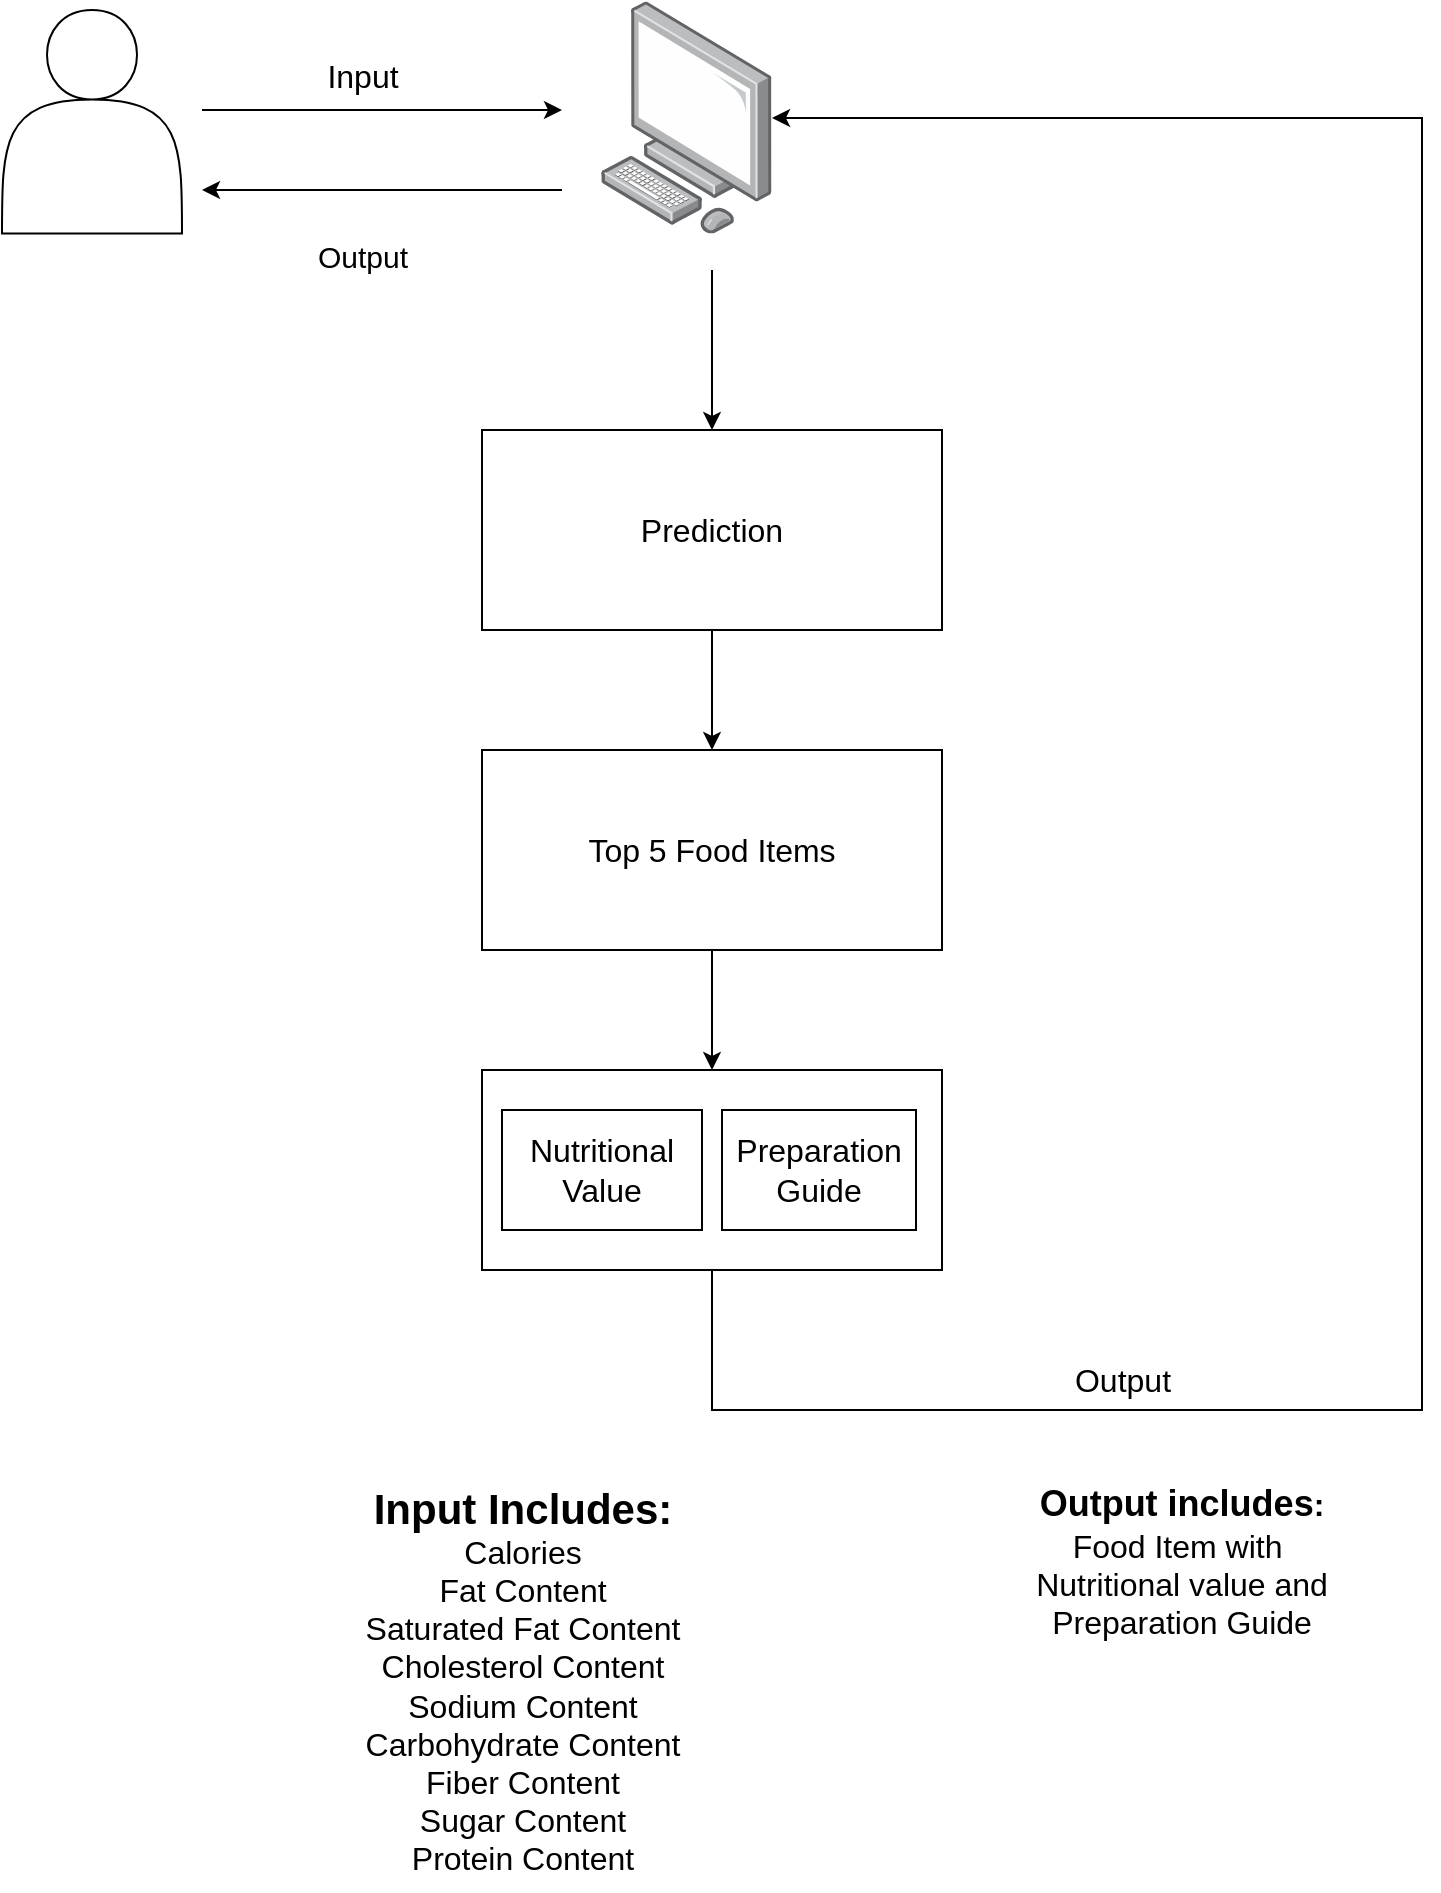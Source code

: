 <mxfile version="24.2.3" type="device">
  <diagram name="Page-1" id="6KouOvmad2t47FQapQHt">
    <mxGraphModel dx="1444" dy="811" grid="1" gridSize="10" guides="1" tooltips="1" connect="1" arrows="1" fold="1" page="1" pageScale="1" pageWidth="827" pageHeight="1169" math="0" shadow="0">
      <root>
        <mxCell id="0" />
        <mxCell id="1" parent="0" />
        <mxCell id="pzROecRK_iY43SsR-PU8-1" value="" style="image;points=[];aspect=fixed;html=1;align=center;shadow=0;dashed=0;image=img/lib/allied_telesis/computer_and_terminals/Personal_Computer.svg;" parent="1" vertex="1">
          <mxGeometry x="559.4" y="15.79" width="85.6" height="116.01" as="geometry" />
        </mxCell>
        <mxCell id="pzROecRK_iY43SsR-PU8-2" value="" style="shape=actor;whiteSpace=wrap;html=1;" parent="1" vertex="1">
          <mxGeometry x="260" y="20" width="90" height="111.8" as="geometry" />
        </mxCell>
        <mxCell id="HbLU7mzYQEfm_n9d17IP-1" style="edgeStyle=orthogonalEdgeStyle;rounded=0;orthogonalLoop=1;jettySize=auto;html=1;exitX=0.5;exitY=1;exitDx=0;exitDy=0;entryX=0.5;entryY=0;entryDx=0;entryDy=0;" edge="1" parent="1" source="pzROecRK_iY43SsR-PU8-3" target="pzROecRK_iY43SsR-PU8-6">
          <mxGeometry relative="1" as="geometry" />
        </mxCell>
        <mxCell id="pzROecRK_iY43SsR-PU8-3" value="&lt;font style=&quot;font-size: 16px;&quot;&gt;Top 5 Food Items&lt;/font&gt;" style="rounded=0;whiteSpace=wrap;html=1;fillColor=none;" parent="1" vertex="1">
          <mxGeometry x="500" y="390" width="230" height="100" as="geometry" />
        </mxCell>
        <mxCell id="pzROecRK_iY43SsR-PU8-14" style="edgeStyle=orthogonalEdgeStyle;rounded=0;orthogonalLoop=1;jettySize=auto;html=1;exitX=0.5;exitY=1;exitDx=0;exitDy=0;" parent="1" source="pzROecRK_iY43SsR-PU8-6" target="pzROecRK_iY43SsR-PU8-1" edge="1">
          <mxGeometry relative="1" as="geometry">
            <mxPoint x="970" y="448.222" as="targetPoint" />
            <Array as="points">
              <mxPoint x="615" y="720" />
              <mxPoint x="970" y="720" />
              <mxPoint x="970" y="74" />
            </Array>
            <mxPoint x="615" y="810" as="sourcePoint" />
          </mxGeometry>
        </mxCell>
        <mxCell id="pzROecRK_iY43SsR-PU8-6" value="" style="rounded=0;whiteSpace=wrap;html=1;fillColor=none;" parent="1" vertex="1">
          <mxGeometry x="500" y="550" width="230" height="100" as="geometry" />
        </mxCell>
        <mxCell id="pzROecRK_iY43SsR-PU8-7" value="" style="endArrow=classic;html=1;rounded=0;" parent="1" edge="1">
          <mxGeometry width="50" height="50" relative="1" as="geometry">
            <mxPoint x="360" y="70" as="sourcePoint" />
            <mxPoint x="540" y="70" as="targetPoint" />
          </mxGeometry>
        </mxCell>
        <mxCell id="pzROecRK_iY43SsR-PU8-8" value="" style="endArrow=classic;html=1;rounded=0;" parent="1" edge="1">
          <mxGeometry width="50" height="50" relative="1" as="geometry">
            <mxPoint x="540" y="110" as="sourcePoint" />
            <mxPoint x="360" y="110" as="targetPoint" />
          </mxGeometry>
        </mxCell>
        <mxCell id="pzROecRK_iY43SsR-PU8-9" value="" style="endArrow=classic;html=1;rounded=0;entryX=0.5;entryY=0;entryDx=0;entryDy=0;" parent="1" target="Zy4DOX1l92XCPpvEqE9B-1" edge="1">
          <mxGeometry width="50" height="50" relative="1" as="geometry">
            <mxPoint x="615" y="150" as="sourcePoint" />
            <mxPoint x="630" y="210" as="targetPoint" />
          </mxGeometry>
        </mxCell>
        <mxCell id="pzROecRK_iY43SsR-PU8-15" value="&lt;font style=&quot;font-size: 16px;&quot;&gt;Input&lt;/font&gt;" style="text;html=1;align=center;verticalAlign=middle;resizable=0;points=[];autosize=1;strokeColor=none;fillColor=none;" parent="1" vertex="1">
          <mxGeometry x="410" y="38" width="60" height="30" as="geometry" />
        </mxCell>
        <mxCell id="pzROecRK_iY43SsR-PU8-16" value="&lt;font style=&quot;font-size: 15px;&quot;&gt;Output&lt;/font&gt;" style="text;html=1;align=center;verticalAlign=middle;resizable=0;points=[];autosize=1;strokeColor=none;fillColor=none;" parent="1" vertex="1">
          <mxGeometry x="405" y="128" width="70" height="30" as="geometry" />
        </mxCell>
        <mxCell id="pzROecRK_iY43SsR-PU8-17" value="&lt;font style=&quot;font-size: 16px;&quot;&gt;Output&lt;/font&gt;" style="text;html=1;align=center;verticalAlign=middle;resizable=0;points=[];autosize=1;strokeColor=none;fillColor=none;" parent="1" vertex="1">
          <mxGeometry x="785" y="690" width="70" height="30" as="geometry" />
        </mxCell>
        <mxCell id="pzROecRK_iY43SsR-PU8-22" value="&lt;font style=&quot;font-size: 21px;&quot;&gt;&lt;b&gt;Input Includes:&lt;/b&gt;&lt;br&gt;&lt;/font&gt;&lt;font style=&quot;font-size: 16px;&quot;&gt;Calories&lt;br&gt;Fat Content&lt;br&gt;Saturated Fat Content&lt;br&gt;Cholesterol Content&lt;br&gt;Sodium Content&lt;br&gt;Carbohydrate Content&lt;br&gt;Fiber Content&lt;br&gt;Sugar Content&lt;br&gt;Protein Content&lt;/font&gt;" style="text;html=1;align=center;verticalAlign=middle;resizable=0;points=[];autosize=1;strokeColor=none;fillColor=none;" parent="1" vertex="1">
          <mxGeometry x="430" y="750" width="180" height="210" as="geometry" />
        </mxCell>
        <mxCell id="Zy4DOX1l92XCPpvEqE9B-1" value="&lt;font style=&quot;font-size: 16px;&quot;&gt;Prediction&lt;/font&gt;" style="rounded=0;whiteSpace=wrap;html=1;fillColor=none;" parent="1" vertex="1">
          <mxGeometry x="500" y="230" width="230" height="100" as="geometry" />
        </mxCell>
        <mxCell id="Zy4DOX1l92XCPpvEqE9B-3" value="&lt;span style=&quot;font-size: 16px;&quot;&gt;Preparation&lt;/span&gt;&lt;div&gt;&lt;span style=&quot;font-size: 16px;&quot;&gt;Guide&lt;/span&gt;&lt;/div&gt;" style="rounded=0;whiteSpace=wrap;html=1;fillColor=none;" parent="1" vertex="1">
          <mxGeometry x="620" y="570" width="97" height="60" as="geometry" />
        </mxCell>
        <mxCell id="Zy4DOX1l92XCPpvEqE9B-4" value="&lt;span style=&quot;font-size: 16px;&quot;&gt;Nutritional Value&lt;/span&gt;" style="rounded=0;whiteSpace=wrap;html=1;fillColor=none;" parent="1" vertex="1">
          <mxGeometry x="510" y="570" width="100" height="60" as="geometry" />
        </mxCell>
        <mxCell id="Zy4DOX1l92XCPpvEqE9B-5" value="" style="endArrow=classic;html=1;rounded=0;entryX=0.5;entryY=0;entryDx=0;entryDy=0;exitX=0.5;exitY=1;exitDx=0;exitDy=0;" parent="1" source="Zy4DOX1l92XCPpvEqE9B-1" target="pzROecRK_iY43SsR-PU8-3" edge="1">
          <mxGeometry width="50" height="50" relative="1" as="geometry">
            <mxPoint x="580" y="350" as="sourcePoint" />
            <mxPoint x="630" y="300" as="targetPoint" />
          </mxGeometry>
        </mxCell>
        <mxCell id="HbLU7mzYQEfm_n9d17IP-3" value="&lt;div style=&quot;&quot;&gt;&lt;b style=&quot;text-wrap: nowrap;&quot;&gt;&lt;font style=&quot;font-size: 18px;&quot;&gt;Output includes&lt;/font&gt;&lt;/b&gt;&lt;b style=&quot;text-wrap: nowrap; font-size: 16px;&quot;&gt;:&lt;/b&gt;&lt;/div&gt;&lt;span style=&quot;forced-color-adjust: none; color: rgb(0, 0, 0); font-family: Helvetica; font-style: normal; font-variant-ligatures: normal; font-variant-caps: normal; font-weight: 400; letter-spacing: normal; orphans: 2; text-indent: 0px; text-transform: none; widows: 2; word-spacing: 0px; -webkit-text-stroke-width: 0px; white-space: nowrap; background-color: rgb(251, 251, 251); text-decoration-thickness: initial; text-decoration-style: initial; text-decoration-color: initial; font-size: 16px;&quot;&gt;&lt;div style=&quot;&quot;&gt;Food Item with&amp;nbsp;&lt;/div&gt;&lt;div style=&quot;&quot;&gt;Nutritional value and&lt;/div&gt;&lt;div style=&quot;&quot;&gt;Preparation Guide&lt;/div&gt;&lt;/span&gt;" style="text;whiteSpace=wrap;html=1;align=center;" vertex="1" parent="1">
          <mxGeometry x="760" y="750" width="180" height="80" as="geometry" />
        </mxCell>
      </root>
    </mxGraphModel>
  </diagram>
</mxfile>
